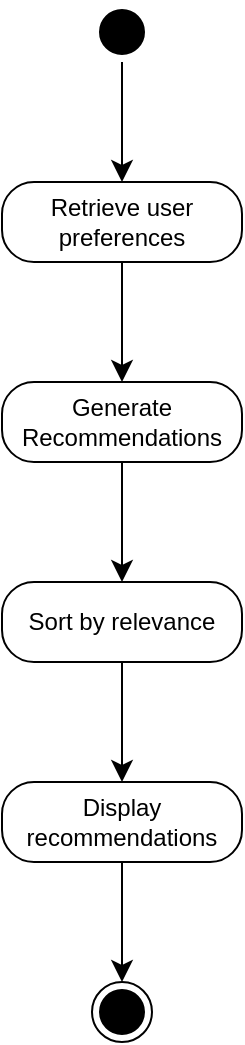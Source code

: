 <mxfile version="26.1.1">
  <diagram name="Page-1" id="BAsR5TB5KbsM6-LC__w9">
    <mxGraphModel dx="1199" dy="696" grid="1" gridSize="10" guides="1" tooltips="1" connect="1" arrows="1" fold="1" page="1" pageScale="1" pageWidth="850" pageHeight="1100" math="0" shadow="0">
      <root>
        <mxCell id="0" />
        <mxCell id="1" parent="0" />
        <mxCell id="sU6Js1ykrTdCfGLGLqfn-1" value="" style="ellipse;html=1;shape=startState;fillColor=#000000;strokeColor=#000000;" parent="1" vertex="1">
          <mxGeometry x="210" y="60" width="30" height="30" as="geometry" />
        </mxCell>
        <mxCell id="sU6Js1ykrTdCfGLGLqfn-2" value="" style="edgeStyle=orthogonalEdgeStyle;html=1;verticalAlign=bottom;endArrow=classic;endSize=8;strokeColor=#000000;rounded=0;endFill=1;" parent="1" source="sU6Js1ykrTdCfGLGLqfn-1" edge="1">
          <mxGeometry relative="1" as="geometry">
            <mxPoint x="225" y="150" as="targetPoint" />
          </mxGeometry>
        </mxCell>
        <mxCell id="sU6Js1ykrTdCfGLGLqfn-3" value="Retrieve user preferences" style="rounded=1;whiteSpace=wrap;html=1;arcSize=40;fontColor=#000000;fillColor=#FFFFFF;strokeColor=#000000;" parent="1" vertex="1">
          <mxGeometry x="165" y="150" width="120" height="40" as="geometry" />
        </mxCell>
        <mxCell id="sU6Js1ykrTdCfGLGLqfn-4" value="" style="edgeStyle=orthogonalEdgeStyle;html=1;verticalAlign=bottom;endArrow=classic;endSize=8;strokeColor=#000000;rounded=0;endFill=1;" parent="1" source="sU6Js1ykrTdCfGLGLqfn-3" edge="1">
          <mxGeometry relative="1" as="geometry">
            <mxPoint x="225" y="250" as="targetPoint" />
          </mxGeometry>
        </mxCell>
        <mxCell id="sU6Js1ykrTdCfGLGLqfn-5" value="Generate Recommendations" style="rounded=1;whiteSpace=wrap;html=1;arcSize=40;fontColor=#000000;fillColor=#FFFFFF;strokeColor=#000000;" parent="1" vertex="1">
          <mxGeometry x="165" y="250" width="120" height="40" as="geometry" />
        </mxCell>
        <mxCell id="sU6Js1ykrTdCfGLGLqfn-6" value="" style="edgeStyle=orthogonalEdgeStyle;html=1;verticalAlign=bottom;endArrow=classic;endSize=8;strokeColor=#000000;rounded=0;endFill=1;" parent="1" source="sU6Js1ykrTdCfGLGLqfn-5" edge="1">
          <mxGeometry relative="1" as="geometry">
            <mxPoint x="225" y="350" as="targetPoint" />
          </mxGeometry>
        </mxCell>
        <mxCell id="sU6Js1ykrTdCfGLGLqfn-7" value="Sort by relevance" style="rounded=1;whiteSpace=wrap;html=1;arcSize=40;fontColor=#000000;fillColor=#FFFFFF;strokeColor=#000000;" parent="1" vertex="1">
          <mxGeometry x="165" y="350" width="120" height="40" as="geometry" />
        </mxCell>
        <mxCell id="sU6Js1ykrTdCfGLGLqfn-8" value="" style="edgeStyle=orthogonalEdgeStyle;html=1;verticalAlign=bottom;endArrow=classic;endSize=8;strokeColor=#000000;rounded=0;endFill=1;" parent="1" source="sU6Js1ykrTdCfGLGLqfn-7" edge="1">
          <mxGeometry relative="1" as="geometry">
            <mxPoint x="225" y="450" as="targetPoint" />
          </mxGeometry>
        </mxCell>
        <mxCell id="sU6Js1ykrTdCfGLGLqfn-9" value="Display recommendations" style="rounded=1;whiteSpace=wrap;html=1;arcSize=40;fontColor=#000000;fillColor=#FFFFFF;strokeColor=#000000;" parent="1" vertex="1">
          <mxGeometry x="165" y="450" width="120" height="40" as="geometry" />
        </mxCell>
        <mxCell id="sU6Js1ykrTdCfGLGLqfn-10" value="" style="edgeStyle=orthogonalEdgeStyle;html=1;verticalAlign=bottom;endArrow=classic;endSize=8;strokeColor=#000000;rounded=0;endFill=1;" parent="1" source="sU6Js1ykrTdCfGLGLqfn-9" edge="1">
          <mxGeometry relative="1" as="geometry">
            <mxPoint x="225" y="550" as="targetPoint" />
          </mxGeometry>
        </mxCell>
        <mxCell id="sU6Js1ykrTdCfGLGLqfn-11" value="" style="ellipse;html=1;shape=endState;fillColor=#000000;strokeColor=#000000;" parent="1" vertex="1">
          <mxGeometry x="210" y="550" width="30" height="30" as="geometry" />
        </mxCell>
      </root>
    </mxGraphModel>
  </diagram>
</mxfile>

